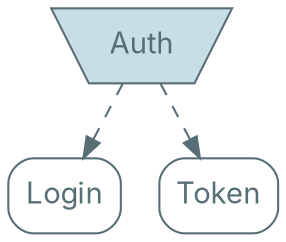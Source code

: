 digraph {
    bgcolor=transparent

    // Default theme
    node[shape="rectangle" style="rounded,filled" color="#586E75" fillcolor="#ffffff" fontcolor="#586E75" fontname="Inter,Arial"]
    edge[color="#586E75" fontcolor="#586E75" fontname="Inter,Arial" fontsize=11]

    // sum types
    auth[shape=invtrapezium, style=filled fillcolor="#C8DEE5"]

    auth[label=Auth]

    login[label=Login]
    token[label=Token]

    auth -> token[style=dashed]
    auth -> login[style=dashed]
}

